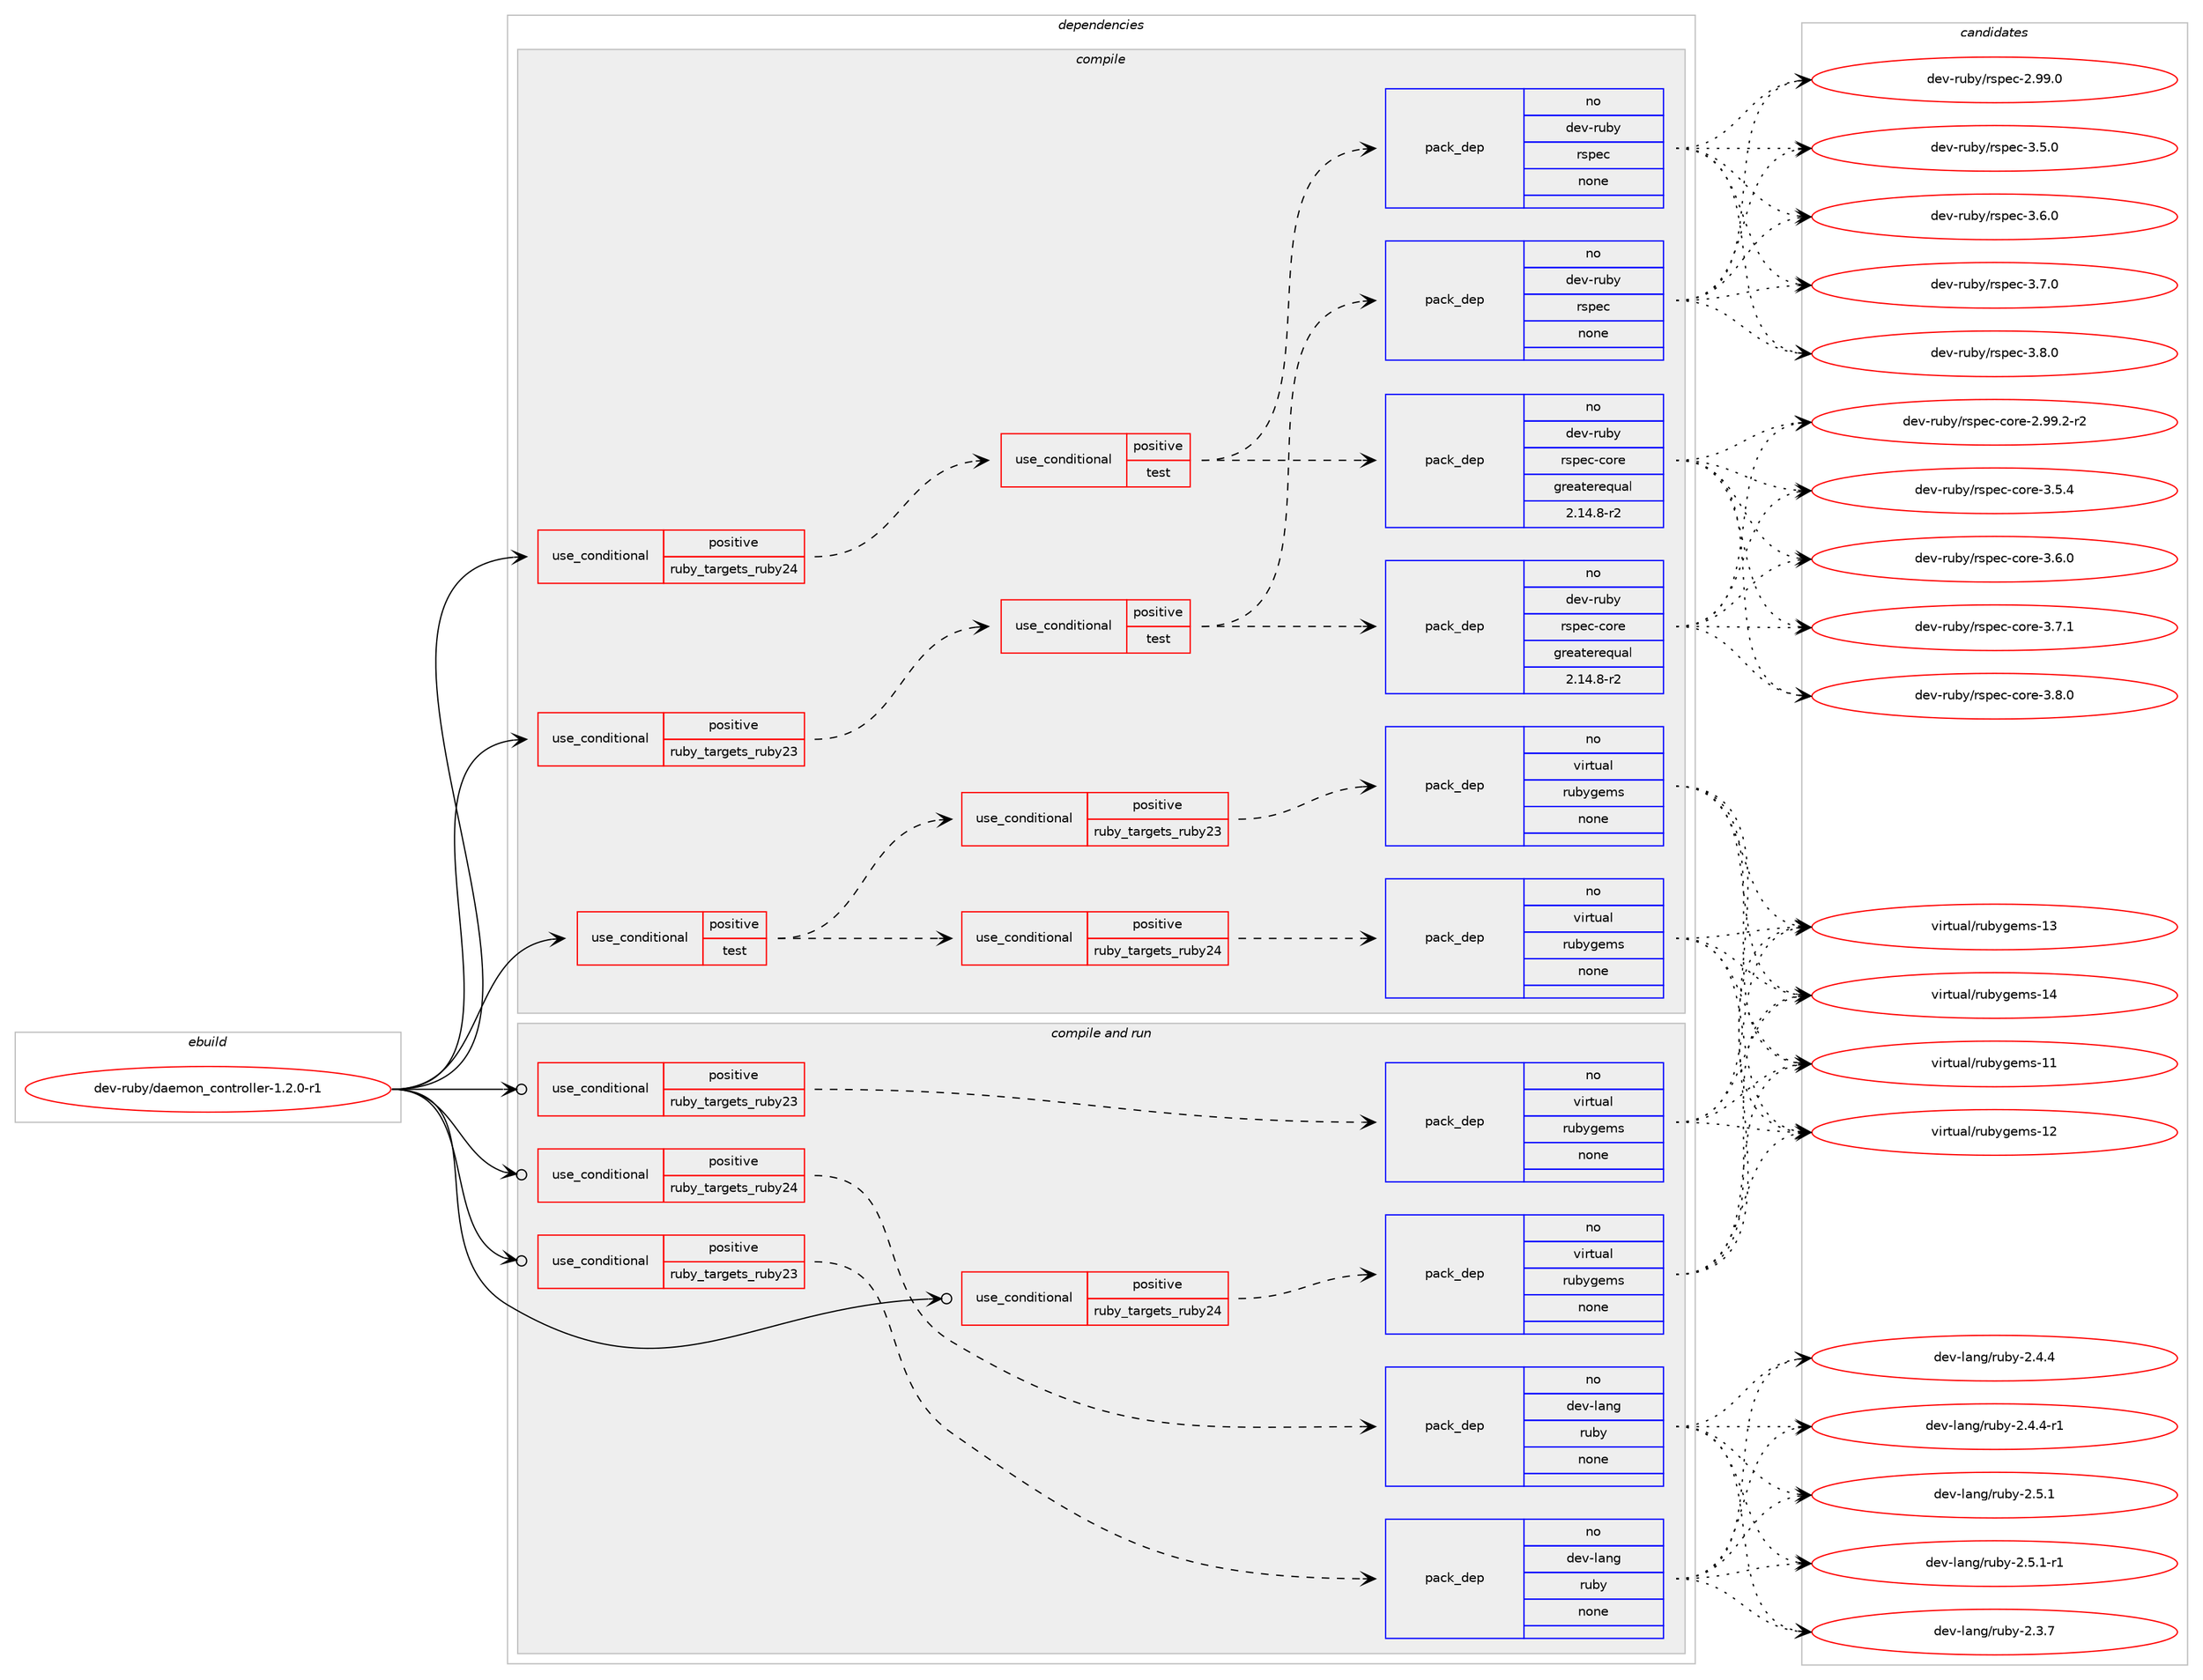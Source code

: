 digraph prolog {

# *************
# Graph options
# *************

newrank=true;
concentrate=true;
compound=true;
graph [rankdir=LR,fontname=Helvetica,fontsize=10,ranksep=1.5];#, ranksep=2.5, nodesep=0.2];
edge  [arrowhead=vee];
node  [fontname=Helvetica,fontsize=10];

# **********
# The ebuild
# **********

subgraph cluster_leftcol {
color=gray;
rank=same;
label=<<i>ebuild</i>>;
id [label="dev-ruby/daemon_controller-1.2.0-r1", color=red, width=4, href="../dev-ruby/daemon_controller-1.2.0-r1.svg"];
}

# ****************
# The dependencies
# ****************

subgraph cluster_midcol {
color=gray;
label=<<i>dependencies</i>>;
subgraph cluster_compile {
fillcolor="#eeeeee";
style=filled;
label=<<i>compile</i>>;
subgraph cond1195 {
dependency3886 [label=<<TABLE BORDER="0" CELLBORDER="1" CELLSPACING="0" CELLPADDING="4"><TR><TD ROWSPAN="3" CELLPADDING="10">use_conditional</TD></TR><TR><TD>positive</TD></TR><TR><TD>ruby_targets_ruby23</TD></TR></TABLE>>, shape=none, color=red];
subgraph cond1196 {
dependency3887 [label=<<TABLE BORDER="0" CELLBORDER="1" CELLSPACING="0" CELLPADDING="4"><TR><TD ROWSPAN="3" CELLPADDING="10">use_conditional</TD></TR><TR><TD>positive</TD></TR><TR><TD>test</TD></TR></TABLE>>, shape=none, color=red];
subgraph pack2609 {
dependency3888 [label=<<TABLE BORDER="0" CELLBORDER="1" CELLSPACING="0" CELLPADDING="4" WIDTH="220"><TR><TD ROWSPAN="6" CELLPADDING="30">pack_dep</TD></TR><TR><TD WIDTH="110">no</TD></TR><TR><TD>dev-ruby</TD></TR><TR><TD>rspec</TD></TR><TR><TD>none</TD></TR><TR><TD></TD></TR></TABLE>>, shape=none, color=blue];
}
dependency3887:e -> dependency3888:w [weight=20,style="dashed",arrowhead="vee"];
subgraph pack2610 {
dependency3889 [label=<<TABLE BORDER="0" CELLBORDER="1" CELLSPACING="0" CELLPADDING="4" WIDTH="220"><TR><TD ROWSPAN="6" CELLPADDING="30">pack_dep</TD></TR><TR><TD WIDTH="110">no</TD></TR><TR><TD>dev-ruby</TD></TR><TR><TD>rspec-core</TD></TR><TR><TD>greaterequal</TD></TR><TR><TD>2.14.8-r2</TD></TR></TABLE>>, shape=none, color=blue];
}
dependency3887:e -> dependency3889:w [weight=20,style="dashed",arrowhead="vee"];
}
dependency3886:e -> dependency3887:w [weight=20,style="dashed",arrowhead="vee"];
}
id:e -> dependency3886:w [weight=20,style="solid",arrowhead="vee"];
subgraph cond1197 {
dependency3890 [label=<<TABLE BORDER="0" CELLBORDER="1" CELLSPACING="0" CELLPADDING="4"><TR><TD ROWSPAN="3" CELLPADDING="10">use_conditional</TD></TR><TR><TD>positive</TD></TR><TR><TD>ruby_targets_ruby24</TD></TR></TABLE>>, shape=none, color=red];
subgraph cond1198 {
dependency3891 [label=<<TABLE BORDER="0" CELLBORDER="1" CELLSPACING="0" CELLPADDING="4"><TR><TD ROWSPAN="3" CELLPADDING="10">use_conditional</TD></TR><TR><TD>positive</TD></TR><TR><TD>test</TD></TR></TABLE>>, shape=none, color=red];
subgraph pack2611 {
dependency3892 [label=<<TABLE BORDER="0" CELLBORDER="1" CELLSPACING="0" CELLPADDING="4" WIDTH="220"><TR><TD ROWSPAN="6" CELLPADDING="30">pack_dep</TD></TR><TR><TD WIDTH="110">no</TD></TR><TR><TD>dev-ruby</TD></TR><TR><TD>rspec</TD></TR><TR><TD>none</TD></TR><TR><TD></TD></TR></TABLE>>, shape=none, color=blue];
}
dependency3891:e -> dependency3892:w [weight=20,style="dashed",arrowhead="vee"];
subgraph pack2612 {
dependency3893 [label=<<TABLE BORDER="0" CELLBORDER="1" CELLSPACING="0" CELLPADDING="4" WIDTH="220"><TR><TD ROWSPAN="6" CELLPADDING="30">pack_dep</TD></TR><TR><TD WIDTH="110">no</TD></TR><TR><TD>dev-ruby</TD></TR><TR><TD>rspec-core</TD></TR><TR><TD>greaterequal</TD></TR><TR><TD>2.14.8-r2</TD></TR></TABLE>>, shape=none, color=blue];
}
dependency3891:e -> dependency3893:w [weight=20,style="dashed",arrowhead="vee"];
}
dependency3890:e -> dependency3891:w [weight=20,style="dashed",arrowhead="vee"];
}
id:e -> dependency3890:w [weight=20,style="solid",arrowhead="vee"];
subgraph cond1199 {
dependency3894 [label=<<TABLE BORDER="0" CELLBORDER="1" CELLSPACING="0" CELLPADDING="4"><TR><TD ROWSPAN="3" CELLPADDING="10">use_conditional</TD></TR><TR><TD>positive</TD></TR><TR><TD>test</TD></TR></TABLE>>, shape=none, color=red];
subgraph cond1200 {
dependency3895 [label=<<TABLE BORDER="0" CELLBORDER="1" CELLSPACING="0" CELLPADDING="4"><TR><TD ROWSPAN="3" CELLPADDING="10">use_conditional</TD></TR><TR><TD>positive</TD></TR><TR><TD>ruby_targets_ruby23</TD></TR></TABLE>>, shape=none, color=red];
subgraph pack2613 {
dependency3896 [label=<<TABLE BORDER="0" CELLBORDER="1" CELLSPACING="0" CELLPADDING="4" WIDTH="220"><TR><TD ROWSPAN="6" CELLPADDING="30">pack_dep</TD></TR><TR><TD WIDTH="110">no</TD></TR><TR><TD>virtual</TD></TR><TR><TD>rubygems</TD></TR><TR><TD>none</TD></TR><TR><TD></TD></TR></TABLE>>, shape=none, color=blue];
}
dependency3895:e -> dependency3896:w [weight=20,style="dashed",arrowhead="vee"];
}
dependency3894:e -> dependency3895:w [weight=20,style="dashed",arrowhead="vee"];
subgraph cond1201 {
dependency3897 [label=<<TABLE BORDER="0" CELLBORDER="1" CELLSPACING="0" CELLPADDING="4"><TR><TD ROWSPAN="3" CELLPADDING="10">use_conditional</TD></TR><TR><TD>positive</TD></TR><TR><TD>ruby_targets_ruby24</TD></TR></TABLE>>, shape=none, color=red];
subgraph pack2614 {
dependency3898 [label=<<TABLE BORDER="0" CELLBORDER="1" CELLSPACING="0" CELLPADDING="4" WIDTH="220"><TR><TD ROWSPAN="6" CELLPADDING="30">pack_dep</TD></TR><TR><TD WIDTH="110">no</TD></TR><TR><TD>virtual</TD></TR><TR><TD>rubygems</TD></TR><TR><TD>none</TD></TR><TR><TD></TD></TR></TABLE>>, shape=none, color=blue];
}
dependency3897:e -> dependency3898:w [weight=20,style="dashed",arrowhead="vee"];
}
dependency3894:e -> dependency3897:w [weight=20,style="dashed",arrowhead="vee"];
}
id:e -> dependency3894:w [weight=20,style="solid",arrowhead="vee"];
}
subgraph cluster_compileandrun {
fillcolor="#eeeeee";
style=filled;
label=<<i>compile and run</i>>;
subgraph cond1202 {
dependency3899 [label=<<TABLE BORDER="0" CELLBORDER="1" CELLSPACING="0" CELLPADDING="4"><TR><TD ROWSPAN="3" CELLPADDING="10">use_conditional</TD></TR><TR><TD>positive</TD></TR><TR><TD>ruby_targets_ruby23</TD></TR></TABLE>>, shape=none, color=red];
subgraph pack2615 {
dependency3900 [label=<<TABLE BORDER="0" CELLBORDER="1" CELLSPACING="0" CELLPADDING="4" WIDTH="220"><TR><TD ROWSPAN="6" CELLPADDING="30">pack_dep</TD></TR><TR><TD WIDTH="110">no</TD></TR><TR><TD>dev-lang</TD></TR><TR><TD>ruby</TD></TR><TR><TD>none</TD></TR><TR><TD></TD></TR></TABLE>>, shape=none, color=blue];
}
dependency3899:e -> dependency3900:w [weight=20,style="dashed",arrowhead="vee"];
}
id:e -> dependency3899:w [weight=20,style="solid",arrowhead="odotvee"];
subgraph cond1203 {
dependency3901 [label=<<TABLE BORDER="0" CELLBORDER="1" CELLSPACING="0" CELLPADDING="4"><TR><TD ROWSPAN="3" CELLPADDING="10">use_conditional</TD></TR><TR><TD>positive</TD></TR><TR><TD>ruby_targets_ruby23</TD></TR></TABLE>>, shape=none, color=red];
subgraph pack2616 {
dependency3902 [label=<<TABLE BORDER="0" CELLBORDER="1" CELLSPACING="0" CELLPADDING="4" WIDTH="220"><TR><TD ROWSPAN="6" CELLPADDING="30">pack_dep</TD></TR><TR><TD WIDTH="110">no</TD></TR><TR><TD>virtual</TD></TR><TR><TD>rubygems</TD></TR><TR><TD>none</TD></TR><TR><TD></TD></TR></TABLE>>, shape=none, color=blue];
}
dependency3901:e -> dependency3902:w [weight=20,style="dashed",arrowhead="vee"];
}
id:e -> dependency3901:w [weight=20,style="solid",arrowhead="odotvee"];
subgraph cond1204 {
dependency3903 [label=<<TABLE BORDER="0" CELLBORDER="1" CELLSPACING="0" CELLPADDING="4"><TR><TD ROWSPAN="3" CELLPADDING="10">use_conditional</TD></TR><TR><TD>positive</TD></TR><TR><TD>ruby_targets_ruby24</TD></TR></TABLE>>, shape=none, color=red];
subgraph pack2617 {
dependency3904 [label=<<TABLE BORDER="0" CELLBORDER="1" CELLSPACING="0" CELLPADDING="4" WIDTH="220"><TR><TD ROWSPAN="6" CELLPADDING="30">pack_dep</TD></TR><TR><TD WIDTH="110">no</TD></TR><TR><TD>dev-lang</TD></TR><TR><TD>ruby</TD></TR><TR><TD>none</TD></TR><TR><TD></TD></TR></TABLE>>, shape=none, color=blue];
}
dependency3903:e -> dependency3904:w [weight=20,style="dashed",arrowhead="vee"];
}
id:e -> dependency3903:w [weight=20,style="solid",arrowhead="odotvee"];
subgraph cond1205 {
dependency3905 [label=<<TABLE BORDER="0" CELLBORDER="1" CELLSPACING="0" CELLPADDING="4"><TR><TD ROWSPAN="3" CELLPADDING="10">use_conditional</TD></TR><TR><TD>positive</TD></TR><TR><TD>ruby_targets_ruby24</TD></TR></TABLE>>, shape=none, color=red];
subgraph pack2618 {
dependency3906 [label=<<TABLE BORDER="0" CELLBORDER="1" CELLSPACING="0" CELLPADDING="4" WIDTH="220"><TR><TD ROWSPAN="6" CELLPADDING="30">pack_dep</TD></TR><TR><TD WIDTH="110">no</TD></TR><TR><TD>virtual</TD></TR><TR><TD>rubygems</TD></TR><TR><TD>none</TD></TR><TR><TD></TD></TR></TABLE>>, shape=none, color=blue];
}
dependency3905:e -> dependency3906:w [weight=20,style="dashed",arrowhead="vee"];
}
id:e -> dependency3905:w [weight=20,style="solid",arrowhead="odotvee"];
}
subgraph cluster_run {
fillcolor="#eeeeee";
style=filled;
label=<<i>run</i>>;
}
}

# **************
# The candidates
# **************

subgraph cluster_choices {
rank=same;
color=gray;
label=<<i>candidates</i>>;

subgraph choice2609 {
color=black;
nodesep=1;
choice1001011184511411798121471141151121019945504657574648 [label="dev-ruby/rspec-2.99.0", color=red, width=4,href="../dev-ruby/rspec-2.99.0.svg"];
choice10010111845114117981214711411511210199455146534648 [label="dev-ruby/rspec-3.5.0", color=red, width=4,href="../dev-ruby/rspec-3.5.0.svg"];
choice10010111845114117981214711411511210199455146544648 [label="dev-ruby/rspec-3.6.0", color=red, width=4,href="../dev-ruby/rspec-3.6.0.svg"];
choice10010111845114117981214711411511210199455146554648 [label="dev-ruby/rspec-3.7.0", color=red, width=4,href="../dev-ruby/rspec-3.7.0.svg"];
choice10010111845114117981214711411511210199455146564648 [label="dev-ruby/rspec-3.8.0", color=red, width=4,href="../dev-ruby/rspec-3.8.0.svg"];
dependency3888:e -> choice1001011184511411798121471141151121019945504657574648:w [style=dotted,weight="100"];
dependency3888:e -> choice10010111845114117981214711411511210199455146534648:w [style=dotted,weight="100"];
dependency3888:e -> choice10010111845114117981214711411511210199455146544648:w [style=dotted,weight="100"];
dependency3888:e -> choice10010111845114117981214711411511210199455146554648:w [style=dotted,weight="100"];
dependency3888:e -> choice10010111845114117981214711411511210199455146564648:w [style=dotted,weight="100"];
}
subgraph choice2610 {
color=black;
nodesep=1;
choice100101118451141179812147114115112101994599111114101455046575746504511450 [label="dev-ruby/rspec-core-2.99.2-r2", color=red, width=4,href="../dev-ruby/rspec-core-2.99.2-r2.svg"];
choice100101118451141179812147114115112101994599111114101455146534652 [label="dev-ruby/rspec-core-3.5.4", color=red, width=4,href="../dev-ruby/rspec-core-3.5.4.svg"];
choice100101118451141179812147114115112101994599111114101455146544648 [label="dev-ruby/rspec-core-3.6.0", color=red, width=4,href="../dev-ruby/rspec-core-3.6.0.svg"];
choice100101118451141179812147114115112101994599111114101455146554649 [label="dev-ruby/rspec-core-3.7.1", color=red, width=4,href="../dev-ruby/rspec-core-3.7.1.svg"];
choice100101118451141179812147114115112101994599111114101455146564648 [label="dev-ruby/rspec-core-3.8.0", color=red, width=4,href="../dev-ruby/rspec-core-3.8.0.svg"];
dependency3889:e -> choice100101118451141179812147114115112101994599111114101455046575746504511450:w [style=dotted,weight="100"];
dependency3889:e -> choice100101118451141179812147114115112101994599111114101455146534652:w [style=dotted,weight="100"];
dependency3889:e -> choice100101118451141179812147114115112101994599111114101455146544648:w [style=dotted,weight="100"];
dependency3889:e -> choice100101118451141179812147114115112101994599111114101455146554649:w [style=dotted,weight="100"];
dependency3889:e -> choice100101118451141179812147114115112101994599111114101455146564648:w [style=dotted,weight="100"];
}
subgraph choice2611 {
color=black;
nodesep=1;
choice1001011184511411798121471141151121019945504657574648 [label="dev-ruby/rspec-2.99.0", color=red, width=4,href="../dev-ruby/rspec-2.99.0.svg"];
choice10010111845114117981214711411511210199455146534648 [label="dev-ruby/rspec-3.5.0", color=red, width=4,href="../dev-ruby/rspec-3.5.0.svg"];
choice10010111845114117981214711411511210199455146544648 [label="dev-ruby/rspec-3.6.0", color=red, width=4,href="../dev-ruby/rspec-3.6.0.svg"];
choice10010111845114117981214711411511210199455146554648 [label="dev-ruby/rspec-3.7.0", color=red, width=4,href="../dev-ruby/rspec-3.7.0.svg"];
choice10010111845114117981214711411511210199455146564648 [label="dev-ruby/rspec-3.8.0", color=red, width=4,href="../dev-ruby/rspec-3.8.0.svg"];
dependency3892:e -> choice1001011184511411798121471141151121019945504657574648:w [style=dotted,weight="100"];
dependency3892:e -> choice10010111845114117981214711411511210199455146534648:w [style=dotted,weight="100"];
dependency3892:e -> choice10010111845114117981214711411511210199455146544648:w [style=dotted,weight="100"];
dependency3892:e -> choice10010111845114117981214711411511210199455146554648:w [style=dotted,weight="100"];
dependency3892:e -> choice10010111845114117981214711411511210199455146564648:w [style=dotted,weight="100"];
}
subgraph choice2612 {
color=black;
nodesep=1;
choice100101118451141179812147114115112101994599111114101455046575746504511450 [label="dev-ruby/rspec-core-2.99.2-r2", color=red, width=4,href="../dev-ruby/rspec-core-2.99.2-r2.svg"];
choice100101118451141179812147114115112101994599111114101455146534652 [label="dev-ruby/rspec-core-3.5.4", color=red, width=4,href="../dev-ruby/rspec-core-3.5.4.svg"];
choice100101118451141179812147114115112101994599111114101455146544648 [label="dev-ruby/rspec-core-3.6.0", color=red, width=4,href="../dev-ruby/rspec-core-3.6.0.svg"];
choice100101118451141179812147114115112101994599111114101455146554649 [label="dev-ruby/rspec-core-3.7.1", color=red, width=4,href="../dev-ruby/rspec-core-3.7.1.svg"];
choice100101118451141179812147114115112101994599111114101455146564648 [label="dev-ruby/rspec-core-3.8.0", color=red, width=4,href="../dev-ruby/rspec-core-3.8.0.svg"];
dependency3893:e -> choice100101118451141179812147114115112101994599111114101455046575746504511450:w [style=dotted,weight="100"];
dependency3893:e -> choice100101118451141179812147114115112101994599111114101455146534652:w [style=dotted,weight="100"];
dependency3893:e -> choice100101118451141179812147114115112101994599111114101455146544648:w [style=dotted,weight="100"];
dependency3893:e -> choice100101118451141179812147114115112101994599111114101455146554649:w [style=dotted,weight="100"];
dependency3893:e -> choice100101118451141179812147114115112101994599111114101455146564648:w [style=dotted,weight="100"];
}
subgraph choice2613 {
color=black;
nodesep=1;
choice118105114116117971084711411798121103101109115454949 [label="virtual/rubygems-11", color=red, width=4,href="../virtual/rubygems-11.svg"];
choice118105114116117971084711411798121103101109115454950 [label="virtual/rubygems-12", color=red, width=4,href="../virtual/rubygems-12.svg"];
choice118105114116117971084711411798121103101109115454951 [label="virtual/rubygems-13", color=red, width=4,href="../virtual/rubygems-13.svg"];
choice118105114116117971084711411798121103101109115454952 [label="virtual/rubygems-14", color=red, width=4,href="../virtual/rubygems-14.svg"];
dependency3896:e -> choice118105114116117971084711411798121103101109115454949:w [style=dotted,weight="100"];
dependency3896:e -> choice118105114116117971084711411798121103101109115454950:w [style=dotted,weight="100"];
dependency3896:e -> choice118105114116117971084711411798121103101109115454951:w [style=dotted,weight="100"];
dependency3896:e -> choice118105114116117971084711411798121103101109115454952:w [style=dotted,weight="100"];
}
subgraph choice2614 {
color=black;
nodesep=1;
choice118105114116117971084711411798121103101109115454949 [label="virtual/rubygems-11", color=red, width=4,href="../virtual/rubygems-11.svg"];
choice118105114116117971084711411798121103101109115454950 [label="virtual/rubygems-12", color=red, width=4,href="../virtual/rubygems-12.svg"];
choice118105114116117971084711411798121103101109115454951 [label="virtual/rubygems-13", color=red, width=4,href="../virtual/rubygems-13.svg"];
choice118105114116117971084711411798121103101109115454952 [label="virtual/rubygems-14", color=red, width=4,href="../virtual/rubygems-14.svg"];
dependency3898:e -> choice118105114116117971084711411798121103101109115454949:w [style=dotted,weight="100"];
dependency3898:e -> choice118105114116117971084711411798121103101109115454950:w [style=dotted,weight="100"];
dependency3898:e -> choice118105114116117971084711411798121103101109115454951:w [style=dotted,weight="100"];
dependency3898:e -> choice118105114116117971084711411798121103101109115454952:w [style=dotted,weight="100"];
}
subgraph choice2615 {
color=black;
nodesep=1;
choice10010111845108971101034711411798121455046514655 [label="dev-lang/ruby-2.3.7", color=red, width=4,href="../dev-lang/ruby-2.3.7.svg"];
choice10010111845108971101034711411798121455046524652 [label="dev-lang/ruby-2.4.4", color=red, width=4,href="../dev-lang/ruby-2.4.4.svg"];
choice100101118451089711010347114117981214550465246524511449 [label="dev-lang/ruby-2.4.4-r1", color=red, width=4,href="../dev-lang/ruby-2.4.4-r1.svg"];
choice10010111845108971101034711411798121455046534649 [label="dev-lang/ruby-2.5.1", color=red, width=4,href="../dev-lang/ruby-2.5.1.svg"];
choice100101118451089711010347114117981214550465346494511449 [label="dev-lang/ruby-2.5.1-r1", color=red, width=4,href="../dev-lang/ruby-2.5.1-r1.svg"];
dependency3900:e -> choice10010111845108971101034711411798121455046514655:w [style=dotted,weight="100"];
dependency3900:e -> choice10010111845108971101034711411798121455046524652:w [style=dotted,weight="100"];
dependency3900:e -> choice100101118451089711010347114117981214550465246524511449:w [style=dotted,weight="100"];
dependency3900:e -> choice10010111845108971101034711411798121455046534649:w [style=dotted,weight="100"];
dependency3900:e -> choice100101118451089711010347114117981214550465346494511449:w [style=dotted,weight="100"];
}
subgraph choice2616 {
color=black;
nodesep=1;
choice118105114116117971084711411798121103101109115454949 [label="virtual/rubygems-11", color=red, width=4,href="../virtual/rubygems-11.svg"];
choice118105114116117971084711411798121103101109115454950 [label="virtual/rubygems-12", color=red, width=4,href="../virtual/rubygems-12.svg"];
choice118105114116117971084711411798121103101109115454951 [label="virtual/rubygems-13", color=red, width=4,href="../virtual/rubygems-13.svg"];
choice118105114116117971084711411798121103101109115454952 [label="virtual/rubygems-14", color=red, width=4,href="../virtual/rubygems-14.svg"];
dependency3902:e -> choice118105114116117971084711411798121103101109115454949:w [style=dotted,weight="100"];
dependency3902:e -> choice118105114116117971084711411798121103101109115454950:w [style=dotted,weight="100"];
dependency3902:e -> choice118105114116117971084711411798121103101109115454951:w [style=dotted,weight="100"];
dependency3902:e -> choice118105114116117971084711411798121103101109115454952:w [style=dotted,weight="100"];
}
subgraph choice2617 {
color=black;
nodesep=1;
choice10010111845108971101034711411798121455046514655 [label="dev-lang/ruby-2.3.7", color=red, width=4,href="../dev-lang/ruby-2.3.7.svg"];
choice10010111845108971101034711411798121455046524652 [label="dev-lang/ruby-2.4.4", color=red, width=4,href="../dev-lang/ruby-2.4.4.svg"];
choice100101118451089711010347114117981214550465246524511449 [label="dev-lang/ruby-2.4.4-r1", color=red, width=4,href="../dev-lang/ruby-2.4.4-r1.svg"];
choice10010111845108971101034711411798121455046534649 [label="dev-lang/ruby-2.5.1", color=red, width=4,href="../dev-lang/ruby-2.5.1.svg"];
choice100101118451089711010347114117981214550465346494511449 [label="dev-lang/ruby-2.5.1-r1", color=red, width=4,href="../dev-lang/ruby-2.5.1-r1.svg"];
dependency3904:e -> choice10010111845108971101034711411798121455046514655:w [style=dotted,weight="100"];
dependency3904:e -> choice10010111845108971101034711411798121455046524652:w [style=dotted,weight="100"];
dependency3904:e -> choice100101118451089711010347114117981214550465246524511449:w [style=dotted,weight="100"];
dependency3904:e -> choice10010111845108971101034711411798121455046534649:w [style=dotted,weight="100"];
dependency3904:e -> choice100101118451089711010347114117981214550465346494511449:w [style=dotted,weight="100"];
}
subgraph choice2618 {
color=black;
nodesep=1;
choice118105114116117971084711411798121103101109115454949 [label="virtual/rubygems-11", color=red, width=4,href="../virtual/rubygems-11.svg"];
choice118105114116117971084711411798121103101109115454950 [label="virtual/rubygems-12", color=red, width=4,href="../virtual/rubygems-12.svg"];
choice118105114116117971084711411798121103101109115454951 [label="virtual/rubygems-13", color=red, width=4,href="../virtual/rubygems-13.svg"];
choice118105114116117971084711411798121103101109115454952 [label="virtual/rubygems-14", color=red, width=4,href="../virtual/rubygems-14.svg"];
dependency3906:e -> choice118105114116117971084711411798121103101109115454949:w [style=dotted,weight="100"];
dependency3906:e -> choice118105114116117971084711411798121103101109115454950:w [style=dotted,weight="100"];
dependency3906:e -> choice118105114116117971084711411798121103101109115454951:w [style=dotted,weight="100"];
dependency3906:e -> choice118105114116117971084711411798121103101109115454952:w [style=dotted,weight="100"];
}
}

}
